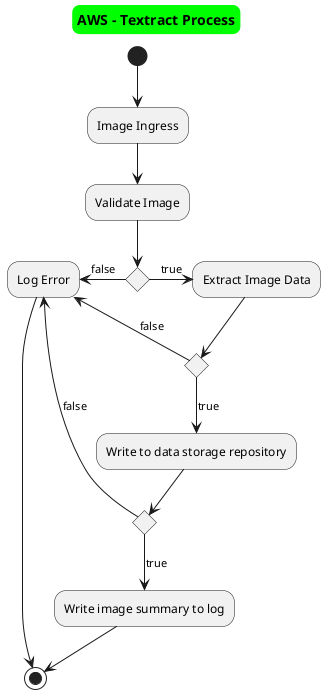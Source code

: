 @startuml
skinparam titleBorderRoundCorner 15
skinparam titleBorderThickness 2
skinparam titleBorderColor 00FF00
skinparam titleBackgroundColor #00FF00
skinparam sequenceMessageAlign center
title AWS - Textract Process
    (*) --> "Image Ingress"
    "Image Ingress" --> "Validate Image"
    if "" then
      -right->[true] "Extract Image Data"
      if "" then
        -->[true] "Write to data storage repository"
        --> if "" then
                -->[true] "Write image summary to log"
                --> (*)
            else
                -left->[false] "Log Error"
            endif
      else
        -left->[false] "Log Error"
      endif
    else
            -left->[false] "Log Error"
            --> (*)
    endif
@enduml